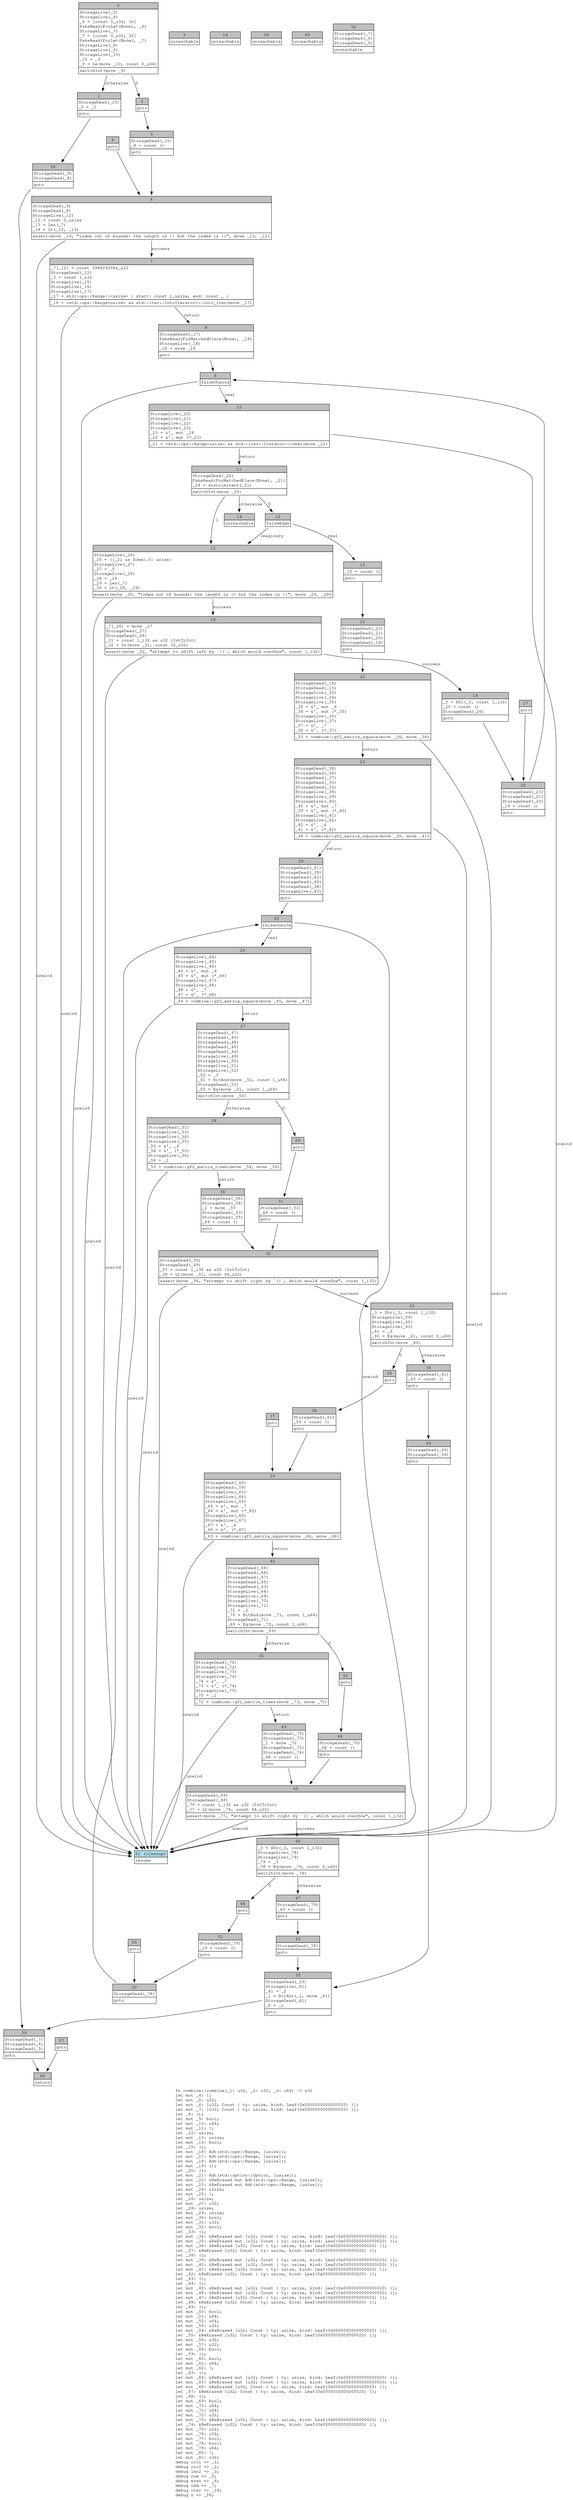 digraph Mir_0_26 {
    graph [fontname="Courier, monospace"];
    node [fontname="Courier, monospace"];
    edge [fontname="Courier, monospace"];
    label=<fn combine::combine(_1: u32, _2: u32, _3: u64) -&gt; u32<br align="left"/>let mut _4: !;<br align="left"/>let mut _5: u32;<br align="left"/>let mut _6: [u32; Const { ty: usize, kind: Leaf(0x0000000000000020) }];<br align="left"/>let mut _7: [u32; Const { ty: usize, kind: Leaf(0x0000000000000020) }];<br align="left"/>let _8: ();<br align="left"/>let mut _9: bool;<br align="left"/>let mut _10: u64;<br align="left"/>let mut _11: !;<br align="left"/>let _12: usize;<br align="left"/>let mut _13: usize;<br align="left"/>let mut _14: bool;<br align="left"/>let _15: ();<br align="left"/>let mut _16: Adt(std::ops::Range, [usize]);<br align="left"/>let mut _17: Adt(std::ops::Range, [usize]);<br align="left"/>let mut _18: Adt(std::ops::Range, [usize]);<br align="left"/>let mut _19: ();<br align="left"/>let _20: ();<br align="left"/>let mut _21: Adt(std::option::Option, [usize]);<br align="left"/>let mut _22: &amp;ReErased mut Adt(std::ops::Range, [usize]);<br align="left"/>let mut _23: &amp;ReErased mut Adt(std::ops::Range, [usize]);<br align="left"/>let mut _24: isize;<br align="left"/>let mut _25: !;<br align="left"/>let _26: usize;<br align="left"/>let mut _27: u32;<br align="left"/>let _28: usize;<br align="left"/>let mut _29: usize;<br align="left"/>let mut _30: bool;<br align="left"/>let mut _31: u32;<br align="left"/>let mut _32: bool;<br align="left"/>let _33: ();<br align="left"/>let mut _34: &amp;ReErased mut [u32; Const { ty: usize, kind: Leaf(0x0000000000000020) }];<br align="left"/>let mut _35: &amp;ReErased mut [u32; Const { ty: usize, kind: Leaf(0x0000000000000020) }];<br align="left"/>let mut _36: &amp;ReErased [u32; Const { ty: usize, kind: Leaf(0x0000000000000020) }];<br align="left"/>let _37: &amp;ReErased [u32; Const { ty: usize, kind: Leaf(0x0000000000000020) }];<br align="left"/>let _38: ();<br align="left"/>let mut _39: &amp;ReErased mut [u32; Const { ty: usize, kind: Leaf(0x0000000000000020) }];<br align="left"/>let mut _40: &amp;ReErased mut [u32; Const { ty: usize, kind: Leaf(0x0000000000000020) }];<br align="left"/>let mut _41: &amp;ReErased [u32; Const { ty: usize, kind: Leaf(0x0000000000000020) }];<br align="left"/>let _42: &amp;ReErased [u32; Const { ty: usize, kind: Leaf(0x0000000000000020) }];<br align="left"/>let _43: ();<br align="left"/>let _44: ();<br align="left"/>let mut _45: &amp;ReErased mut [u32; Const { ty: usize, kind: Leaf(0x0000000000000020) }];<br align="left"/>let mut _46: &amp;ReErased mut [u32; Const { ty: usize, kind: Leaf(0x0000000000000020) }];<br align="left"/>let mut _47: &amp;ReErased [u32; Const { ty: usize, kind: Leaf(0x0000000000000020) }];<br align="left"/>let _48: &amp;ReErased [u32; Const { ty: usize, kind: Leaf(0x0000000000000020) }];<br align="left"/>let _49: ();<br align="left"/>let mut _50: bool;<br align="left"/>let mut _51: u64;<br align="left"/>let mut _52: u64;<br align="left"/>let mut _53: u32;<br align="left"/>let mut _54: &amp;ReErased [u32; Const { ty: usize, kind: Leaf(0x0000000000000020) }];<br align="left"/>let _55: &amp;ReErased [u32; Const { ty: usize, kind: Leaf(0x0000000000000020) }];<br align="left"/>let mut _56: u32;<br align="left"/>let mut _57: u32;<br align="left"/>let mut _58: bool;<br align="left"/>let _59: ();<br align="left"/>let mut _60: bool;<br align="left"/>let mut _61: u64;<br align="left"/>let mut _62: !;<br align="left"/>let _63: ();<br align="left"/>let mut _64: &amp;ReErased mut [u32; Const { ty: usize, kind: Leaf(0x0000000000000020) }];<br align="left"/>let mut _65: &amp;ReErased mut [u32; Const { ty: usize, kind: Leaf(0x0000000000000020) }];<br align="left"/>let mut _66: &amp;ReErased [u32; Const { ty: usize, kind: Leaf(0x0000000000000020) }];<br align="left"/>let _67: &amp;ReErased [u32; Const { ty: usize, kind: Leaf(0x0000000000000020) }];<br align="left"/>let _68: ();<br align="left"/>let mut _69: bool;<br align="left"/>let mut _70: u64;<br align="left"/>let mut _71: u64;<br align="left"/>let mut _72: u32;<br align="left"/>let mut _73: &amp;ReErased [u32; Const { ty: usize, kind: Leaf(0x0000000000000020) }];<br align="left"/>let _74: &amp;ReErased [u32; Const { ty: usize, kind: Leaf(0x0000000000000020) }];<br align="left"/>let mut _75: u32;<br align="left"/>let mut _76: u32;<br align="left"/>let mut _77: bool;<br align="left"/>let mut _78: bool;<br align="left"/>let mut _79: u64;<br align="left"/>let mut _80: !;<br align="left"/>let mut _81: u32;<br align="left"/>debug crc1 =&gt; _1;<br align="left"/>debug crc2 =&gt; _2;<br align="left"/>debug len2 =&gt; _3;<br align="left"/>debug row =&gt; _5;<br align="left"/>debug even =&gt; _6;<br align="left"/>debug odd =&gt; _7;<br align="left"/>debug iter =&gt; _18;<br align="left"/>debug n =&gt; _26;<br align="left"/>>;
    bb0__0_26 [shape="none", label=<<table border="0" cellborder="1" cellspacing="0"><tr><td bgcolor="gray" align="center" colspan="1">0</td></tr><tr><td align="left" balign="left">StorageLive(_5)<br/>StorageLive(_6)<br/>_6 = [const 0_u32; 32]<br/>FakeRead(ForLet(None), _6)<br/>StorageLive(_7)<br/>_7 = [const 0_u32; 32]<br/>FakeRead(ForLet(None), _7)<br/>StorageLive(_8)<br/>StorageLive(_9)<br/>StorageLive(_10)<br/>_10 = _3<br/>_9 = Le(move _10, const 0_u64)<br/></td></tr><tr><td align="left">switchInt(move _9)</td></tr></table>>];
    bb1__0_26 [shape="none", label=<<table border="0" cellborder="1" cellspacing="0"><tr><td bgcolor="gray" align="center" colspan="1">1</td></tr><tr><td align="left" balign="left">StorageDead(_10)<br/>_0 = _1<br/></td></tr><tr><td align="left">goto</td></tr></table>>];
    bb2__0_26 [shape="none", label=<<table border="0" cellborder="1" cellspacing="0"><tr><td bgcolor="gray" align="center" colspan="1">2</td></tr><tr><td align="left">goto</td></tr></table>>];
    bb3__0_26 [shape="none", label=<<table border="0" cellborder="1" cellspacing="0"><tr><td bgcolor="gray" align="center" colspan="1">3</td></tr><tr><td align="left">unreachable</td></tr></table>>];
    bb4__0_26 [shape="none", label=<<table border="0" cellborder="1" cellspacing="0"><tr><td bgcolor="gray" align="center" colspan="1">4</td></tr><tr><td align="left">goto</td></tr></table>>];
    bb5__0_26 [shape="none", label=<<table border="0" cellborder="1" cellspacing="0"><tr><td bgcolor="gray" align="center" colspan="1">5</td></tr><tr><td align="left" balign="left">StorageDead(_10)<br/>_8 = const ()<br/></td></tr><tr><td align="left">goto</td></tr></table>>];
    bb6__0_26 [shape="none", label=<<table border="0" cellborder="1" cellspacing="0"><tr><td bgcolor="gray" align="center" colspan="1">6</td></tr><tr><td align="left" balign="left">StorageDead(_9)<br/>StorageDead(_8)<br/>StorageLive(_12)<br/>_12 = const 0_usize<br/>_13 = Len(_7)<br/>_14 = Lt(_12, _13)<br/></td></tr><tr><td align="left">assert(move _14, &quot;index out of bounds: the length is {} but the index is {}&quot;, move _13, _12)</td></tr></table>>];
    bb7__0_26 [shape="none", label=<<table border="0" cellborder="1" cellspacing="0"><tr><td bgcolor="gray" align="center" colspan="1">7</td></tr><tr><td align="left" balign="left">_7[_12] = const 3988292384_u32<br/>StorageDead(_12)<br/>_5 = const 1_u32<br/>StorageLive(_15)<br/>StorageLive(_16)<br/>StorageLive(_17)<br/>_17 = std::ops::Range::&lt;usize&gt; { start: const 1_usize, end: const _ }<br/></td></tr><tr><td align="left">_16 = &lt;std::ops::Range&lt;usize&gt; as std::iter::IntoIterator&gt;::into_iter(move _17)</td></tr></table>>];
    bb8__0_26 [shape="none", label=<<table border="0" cellborder="1" cellspacing="0"><tr><td bgcolor="gray" align="center" colspan="1">8</td></tr><tr><td align="left" balign="left">StorageDead(_17)<br/>FakeRead(ForMatchedPlace(None), _16)<br/>StorageLive(_18)<br/>_18 = move _16<br/></td></tr><tr><td align="left">goto</td></tr></table>>];
    bb9__0_26 [shape="none", label=<<table border="0" cellborder="1" cellspacing="0"><tr><td bgcolor="gray" align="center" colspan="1">9</td></tr><tr><td align="left">falseUnwind</td></tr></table>>];
    bb10__0_26 [shape="none", label=<<table border="0" cellborder="1" cellspacing="0"><tr><td bgcolor="gray" align="center" colspan="1">10</td></tr><tr><td align="left" balign="left">StorageLive(_20)<br/>StorageLive(_21)<br/>StorageLive(_22)<br/>StorageLive(_23)<br/>_23 = &amp;'_ mut _18<br/>_22 = &amp;'_ mut (*_23)<br/></td></tr><tr><td align="left">_21 = &lt;std::ops::Range&lt;usize&gt; as std::iter::Iterator&gt;::next(move _22)</td></tr></table>>];
    bb11__0_26 [shape="none", label=<<table border="0" cellborder="1" cellspacing="0"><tr><td bgcolor="gray" align="center" colspan="1">11</td></tr><tr><td align="left" balign="left">StorageDead(_22)<br/>FakeRead(ForMatchedPlace(None), _21)<br/>_24 = discriminant(_21)<br/></td></tr><tr><td align="left">switchInt(move _24)</td></tr></table>>];
    bb12__0_26 [shape="none", label=<<table border="0" cellborder="1" cellspacing="0"><tr><td bgcolor="gray" align="center" colspan="1">12</td></tr><tr><td align="left">falseEdge</td></tr></table>>];
    bb13__0_26 [shape="none", label=<<table border="0" cellborder="1" cellspacing="0"><tr><td bgcolor="gray" align="center" colspan="1">13</td></tr><tr><td align="left" balign="left">StorageLive(_26)<br/>_26 = ((_21 as Some).0: usize)<br/>StorageLive(_27)<br/>_27 = _5<br/>StorageLive(_28)<br/>_28 = _26<br/>_29 = Len(_7)<br/>_30 = Lt(_28, _29)<br/></td></tr><tr><td align="left">assert(move _30, &quot;index out of bounds: the length is {} but the index is {}&quot;, move _29, _28)</td></tr></table>>];
    bb14__0_26 [shape="none", label=<<table border="0" cellborder="1" cellspacing="0"><tr><td bgcolor="gray" align="center" colspan="1">14</td></tr><tr><td align="left">unreachable</td></tr></table>>];
    bb15__0_26 [shape="none", label=<<table border="0" cellborder="1" cellspacing="0"><tr><td bgcolor="gray" align="center" colspan="1">15</td></tr><tr><td align="left" balign="left">_15 = const ()<br/></td></tr><tr><td align="left">goto</td></tr></table>>];
    bb16__0_26 [shape="none", label=<<table border="0" cellborder="1" cellspacing="0"><tr><td bgcolor="gray" align="center" colspan="1">16</td></tr><tr><td align="left">unreachable</td></tr></table>>];
    bb17__0_26 [shape="none", label=<<table border="0" cellborder="1" cellspacing="0"><tr><td bgcolor="gray" align="center" colspan="1">17</td></tr><tr><td align="left">goto</td></tr></table>>];
    bb18__0_26 [shape="none", label=<<table border="0" cellborder="1" cellspacing="0"><tr><td bgcolor="gray" align="center" colspan="1">18</td></tr><tr><td align="left" balign="left">_7[_28] = move _27<br/>StorageDead(_27)<br/>StorageDead(_28)<br/>_31 = const 1_i32 as u32 (IntToInt)<br/>_32 = Lt(move _31, const 32_u32)<br/></td></tr><tr><td align="left">assert(move _32, &quot;attempt to shift left by `{}`, which would overflow&quot;, const 1_i32)</td></tr></table>>];
    bb19__0_26 [shape="none", label=<<table border="0" cellborder="1" cellspacing="0"><tr><td bgcolor="gray" align="center" colspan="1">19</td></tr><tr><td align="left" balign="left">_5 = Shl(_5, const 1_i32)<br/>_20 = const ()<br/>StorageDead(_26)<br/></td></tr><tr><td align="left">goto</td></tr></table>>];
    bb20__0_26 [shape="none", label=<<table border="0" cellborder="1" cellspacing="0"><tr><td bgcolor="gray" align="center" colspan="1">20</td></tr><tr><td align="left" balign="left">StorageDead(_23)<br/>StorageDead(_21)<br/>StorageDead(_20)<br/>_19 = const ()<br/></td></tr><tr><td align="left">goto</td></tr></table>>];
    bb21__0_26 [shape="none", label=<<table border="0" cellborder="1" cellspacing="0"><tr><td bgcolor="gray" align="center" colspan="1">21</td></tr><tr><td align="left" balign="left">StorageDead(_23)<br/>StorageDead(_21)<br/>StorageDead(_20)<br/>StorageDead(_18)<br/></td></tr><tr><td align="left">goto</td></tr></table>>];
    bb22__0_26 [shape="none", label=<<table border="0" cellborder="1" cellspacing="0"><tr><td bgcolor="gray" align="center" colspan="1">22</td></tr><tr><td align="left" balign="left">StorageDead(_16)<br/>StorageDead(_15)<br/>StorageLive(_33)<br/>StorageLive(_34)<br/>StorageLive(_35)<br/>_35 = &amp;'_ mut _6<br/>_34 = &amp;'_ mut (*_35)<br/>StorageLive(_36)<br/>StorageLive(_37)<br/>_37 = &amp;'_ _7<br/>_36 = &amp;'_ (*_37)<br/></td></tr><tr><td align="left">_33 = combine::gf2_matrix_square(move _34, move _36)</td></tr></table>>];
    bb23__0_26 [shape="none", label=<<table border="0" cellborder="1" cellspacing="0"><tr><td bgcolor="gray" align="center" colspan="1">23</td></tr><tr><td align="left" balign="left">StorageDead(_36)<br/>StorageDead(_34)<br/>StorageDead(_37)<br/>StorageDead(_35)<br/>StorageDead(_33)<br/>StorageLive(_38)<br/>StorageLive(_39)<br/>StorageLive(_40)<br/>_40 = &amp;'_ mut _7<br/>_39 = &amp;'_ mut (*_40)<br/>StorageLive(_41)<br/>StorageLive(_42)<br/>_42 = &amp;'_ _6<br/>_41 = &amp;'_ (*_42)<br/></td></tr><tr><td align="left">_38 = combine::gf2_matrix_square(move _39, move _41)</td></tr></table>>];
    bb24__0_26 [shape="none", label=<<table border="0" cellborder="1" cellspacing="0"><tr><td bgcolor="gray" align="center" colspan="1">24</td></tr><tr><td align="left" balign="left">StorageDead(_41)<br/>StorageDead(_39)<br/>StorageDead(_42)<br/>StorageDead(_40)<br/>StorageDead(_38)<br/>StorageLive(_43)<br/></td></tr><tr><td align="left">goto</td></tr></table>>];
    bb25__0_26 [shape="none", label=<<table border="0" cellborder="1" cellspacing="0"><tr><td bgcolor="gray" align="center" colspan="1">25</td></tr><tr><td align="left">falseUnwind</td></tr></table>>];
    bb26__0_26 [shape="none", label=<<table border="0" cellborder="1" cellspacing="0"><tr><td bgcolor="gray" align="center" colspan="1">26</td></tr><tr><td align="left" balign="left">StorageLive(_44)<br/>StorageLive(_45)<br/>StorageLive(_46)<br/>_46 = &amp;'_ mut _6<br/>_45 = &amp;'_ mut (*_46)<br/>StorageLive(_47)<br/>StorageLive(_48)<br/>_48 = &amp;'_ _7<br/>_47 = &amp;'_ (*_48)<br/></td></tr><tr><td align="left">_44 = combine::gf2_matrix_square(move _45, move _47)</td></tr></table>>];
    bb27__0_26 [shape="none", label=<<table border="0" cellborder="1" cellspacing="0"><tr><td bgcolor="gray" align="center" colspan="1">27</td></tr><tr><td align="left" balign="left">StorageDead(_47)<br/>StorageDead(_45)<br/>StorageDead(_48)<br/>StorageDead(_46)<br/>StorageDead(_44)<br/>StorageLive(_49)<br/>StorageLive(_50)<br/>StorageLive(_51)<br/>StorageLive(_52)<br/>_52 = _3<br/>_51 = BitAnd(move _52, const 1_u64)<br/>StorageDead(_52)<br/>_50 = Eq(move _51, const 1_u64)<br/></td></tr><tr><td align="left">switchInt(move _50)</td></tr></table>>];
    bb28__0_26 [shape="none", label=<<table border="0" cellborder="1" cellspacing="0"><tr><td bgcolor="gray" align="center" colspan="1">28</td></tr><tr><td align="left" balign="left">StorageDead(_51)<br/>StorageLive(_53)<br/>StorageLive(_54)<br/>StorageLive(_55)<br/>_55 = &amp;'_ _6<br/>_54 = &amp;'_ (*_55)<br/>StorageLive(_56)<br/>_56 = _1<br/></td></tr><tr><td align="left">_53 = combine::gf2_matrix_times(move _54, move _56)</td></tr></table>>];
    bb29__0_26 [shape="none", label=<<table border="0" cellborder="1" cellspacing="0"><tr><td bgcolor="gray" align="center" colspan="1">29</td></tr><tr><td align="left">goto</td></tr></table>>];
    bb30__0_26 [shape="none", label=<<table border="0" cellborder="1" cellspacing="0"><tr><td bgcolor="gray" align="center" colspan="1">30</td></tr><tr><td align="left" balign="left">StorageDead(_56)<br/>StorageDead(_54)<br/>_1 = move _53<br/>StorageDead(_53)<br/>StorageDead(_55)<br/>_49 = const ()<br/></td></tr><tr><td align="left">goto</td></tr></table>>];
    bb31__0_26 [shape="none", label=<<table border="0" cellborder="1" cellspacing="0"><tr><td bgcolor="gray" align="center" colspan="1">31</td></tr><tr><td align="left" balign="left">StorageDead(_51)<br/>_49 = const ()<br/></td></tr><tr><td align="left">goto</td></tr></table>>];
    bb32__0_26 [shape="none", label=<<table border="0" cellborder="1" cellspacing="0"><tr><td bgcolor="gray" align="center" colspan="1">32</td></tr><tr><td align="left" balign="left">StorageDead(_50)<br/>StorageDead(_49)<br/>_57 = const 1_i32 as u32 (IntToInt)<br/>_58 = Lt(move _57, const 64_u32)<br/></td></tr><tr><td align="left">assert(move _58, &quot;attempt to shift right by `{}`, which would overflow&quot;, const 1_i32)</td></tr></table>>];
    bb33__0_26 [shape="none", label=<<table border="0" cellborder="1" cellspacing="0"><tr><td bgcolor="gray" align="center" colspan="1">33</td></tr><tr><td align="left" balign="left">_3 = Shr(_3, const 1_i32)<br/>StorageLive(_59)<br/>StorageLive(_60)<br/>StorageLive(_61)<br/>_61 = _3<br/>_60 = Eq(move _61, const 0_u64)<br/></td></tr><tr><td align="left">switchInt(move _60)</td></tr></table>>];
    bb34__0_26 [shape="none", label=<<table border="0" cellborder="1" cellspacing="0"><tr><td bgcolor="gray" align="center" colspan="1">34</td></tr><tr><td align="left" balign="left">StorageDead(_61)<br/>_43 = const ()<br/></td></tr><tr><td align="left">goto</td></tr></table>>];
    bb35__0_26 [shape="none", label=<<table border="0" cellborder="1" cellspacing="0"><tr><td bgcolor="gray" align="center" colspan="1">35</td></tr><tr><td align="left">goto</td></tr></table>>];
    bb36__0_26 [shape="none", label=<<table border="0" cellborder="1" cellspacing="0"><tr><td bgcolor="gray" align="center" colspan="1">36</td></tr><tr><td align="left">unreachable</td></tr></table>>];
    bb37__0_26 [shape="none", label=<<table border="0" cellborder="1" cellspacing="0"><tr><td bgcolor="gray" align="center" colspan="1">37</td></tr><tr><td align="left">goto</td></tr></table>>];
    bb38__0_26 [shape="none", label=<<table border="0" cellborder="1" cellspacing="0"><tr><td bgcolor="gray" align="center" colspan="1">38</td></tr><tr><td align="left" balign="left">StorageDead(_61)<br/>_59 = const ()<br/></td></tr><tr><td align="left">goto</td></tr></table>>];
    bb39__0_26 [shape="none", label=<<table border="0" cellborder="1" cellspacing="0"><tr><td bgcolor="gray" align="center" colspan="1">39</td></tr><tr><td align="left" balign="left">StorageDead(_60)<br/>StorageDead(_59)<br/>StorageLive(_63)<br/>StorageLive(_64)<br/>StorageLive(_65)<br/>_65 = &amp;'_ mut _7<br/>_64 = &amp;'_ mut (*_65)<br/>StorageLive(_66)<br/>StorageLive(_67)<br/>_67 = &amp;'_ _6<br/>_66 = &amp;'_ (*_67)<br/></td></tr><tr><td align="left">_63 = combine::gf2_matrix_square(move _64, move _66)</td></tr></table>>];
    bb40__0_26 [shape="none", label=<<table border="0" cellborder="1" cellspacing="0"><tr><td bgcolor="gray" align="center" colspan="1">40</td></tr><tr><td align="left" balign="left">StorageDead(_66)<br/>StorageDead(_64)<br/>StorageDead(_67)<br/>StorageDead(_65)<br/>StorageDead(_63)<br/>StorageLive(_68)<br/>StorageLive(_69)<br/>StorageLive(_70)<br/>StorageLive(_71)<br/>_71 = _3<br/>_70 = BitAnd(move _71, const 1_u64)<br/>StorageDead(_71)<br/>_69 = Eq(move _70, const 1_u64)<br/></td></tr><tr><td align="left">switchInt(move _69)</td></tr></table>>];
    bb41__0_26 [shape="none", label=<<table border="0" cellborder="1" cellspacing="0"><tr><td bgcolor="gray" align="center" colspan="1">41</td></tr><tr><td align="left" balign="left">StorageDead(_70)<br/>StorageLive(_72)<br/>StorageLive(_73)<br/>StorageLive(_74)<br/>_74 = &amp;'_ _7<br/>_73 = &amp;'_ (*_74)<br/>StorageLive(_75)<br/>_75 = _1<br/></td></tr><tr><td align="left">_72 = combine::gf2_matrix_times(move _73, move _75)</td></tr></table>>];
    bb42__0_26 [shape="none", label=<<table border="0" cellborder="1" cellspacing="0"><tr><td bgcolor="gray" align="center" colspan="1">42</td></tr><tr><td align="left">goto</td></tr></table>>];
    bb43__0_26 [shape="none", label=<<table border="0" cellborder="1" cellspacing="0"><tr><td bgcolor="gray" align="center" colspan="1">43</td></tr><tr><td align="left" balign="left">StorageDead(_75)<br/>StorageDead(_73)<br/>_1 = move _72<br/>StorageDead(_72)<br/>StorageDead(_74)<br/>_68 = const ()<br/></td></tr><tr><td align="left">goto</td></tr></table>>];
    bb44__0_26 [shape="none", label=<<table border="0" cellborder="1" cellspacing="0"><tr><td bgcolor="gray" align="center" colspan="1">44</td></tr><tr><td align="left" balign="left">StorageDead(_70)<br/>_68 = const ()<br/></td></tr><tr><td align="left">goto</td></tr></table>>];
    bb45__0_26 [shape="none", label=<<table border="0" cellborder="1" cellspacing="0"><tr><td bgcolor="gray" align="center" colspan="1">45</td></tr><tr><td align="left" balign="left">StorageDead(_69)<br/>StorageDead(_68)<br/>_76 = const 1_i32 as u32 (IntToInt)<br/>_77 = Lt(move _76, const 64_u32)<br/></td></tr><tr><td align="left">assert(move _77, &quot;attempt to shift right by `{}`, which would overflow&quot;, const 1_i32)</td></tr></table>>];
    bb46__0_26 [shape="none", label=<<table border="0" cellborder="1" cellspacing="0"><tr><td bgcolor="gray" align="center" colspan="1">46</td></tr><tr><td align="left" balign="left">_3 = Shr(_3, const 1_i32)<br/>StorageLive(_78)<br/>StorageLive(_79)<br/>_79 = _3<br/>_78 = Eq(move _79, const 0_u64)<br/></td></tr><tr><td align="left">switchInt(move _78)</td></tr></table>>];
    bb47__0_26 [shape="none", label=<<table border="0" cellborder="1" cellspacing="0"><tr><td bgcolor="gray" align="center" colspan="1">47</td></tr><tr><td align="left" balign="left">StorageDead(_79)<br/>_43 = const ()<br/></td></tr><tr><td align="left">goto</td></tr></table>>];
    bb48__0_26 [shape="none", label=<<table border="0" cellborder="1" cellspacing="0"><tr><td bgcolor="gray" align="center" colspan="1">48</td></tr><tr><td align="left">goto</td></tr></table>>];
    bb49__0_26 [shape="none", label=<<table border="0" cellborder="1" cellspacing="0"><tr><td bgcolor="gray" align="center" colspan="1">49</td></tr><tr><td align="left">unreachable</td></tr></table>>];
    bb50__0_26 [shape="none", label=<<table border="0" cellborder="1" cellspacing="0"><tr><td bgcolor="gray" align="center" colspan="1">50</td></tr><tr><td align="left">goto</td></tr></table>>];
    bb51__0_26 [shape="none", label=<<table border="0" cellborder="1" cellspacing="0"><tr><td bgcolor="gray" align="center" colspan="1">51</td></tr><tr><td align="left" balign="left">StorageDead(_79)<br/>_19 = const ()<br/></td></tr><tr><td align="left">goto</td></tr></table>>];
    bb52__0_26 [shape="none", label=<<table border="0" cellborder="1" cellspacing="0"><tr><td bgcolor="gray" align="center" colspan="1">52</td></tr><tr><td align="left" balign="left">StorageDead(_78)<br/></td></tr><tr><td align="left">goto</td></tr></table>>];
    bb53__0_26 [shape="none", label=<<table border="0" cellborder="1" cellspacing="0"><tr><td bgcolor="gray" align="center" colspan="1">53</td></tr><tr><td align="left" balign="left">StorageDead(_78)<br/></td></tr><tr><td align="left">goto</td></tr></table>>];
    bb54__0_26 [shape="none", label=<<table border="0" cellborder="1" cellspacing="0"><tr><td bgcolor="gray" align="center" colspan="1">54</td></tr><tr><td align="left" balign="left">StorageDead(_60)<br/>StorageDead(_59)<br/></td></tr><tr><td align="left">goto</td></tr></table>>];
    bb55__0_26 [shape="none", label=<<table border="0" cellborder="1" cellspacing="0"><tr><td bgcolor="gray" align="center" colspan="1">55</td></tr><tr><td align="left" balign="left">StorageDead(_43)<br/>StorageLive(_81)<br/>_81 = _2<br/>_1 = BitXor(_1, move _81)<br/>StorageDead(_81)<br/>_0 = _1<br/></td></tr><tr><td align="left">goto</td></tr></table>>];
    bb56__0_26 [shape="none", label=<<table border="0" cellborder="1" cellspacing="0"><tr><td bgcolor="gray" align="center" colspan="1">56</td></tr><tr><td align="left" balign="left">StorageDead(_7)<br/>StorageDead(_6)<br/>StorageDead(_5)<br/></td></tr><tr><td align="left">unreachable</td></tr></table>>];
    bb57__0_26 [shape="none", label=<<table border="0" cellborder="1" cellspacing="0"><tr><td bgcolor="gray" align="center" colspan="1">57</td></tr><tr><td align="left">goto</td></tr></table>>];
    bb58__0_26 [shape="none", label=<<table border="0" cellborder="1" cellspacing="0"><tr><td bgcolor="gray" align="center" colspan="1">58</td></tr><tr><td align="left" balign="left">StorageDead(_9)<br/>StorageDead(_8)<br/></td></tr><tr><td align="left">goto</td></tr></table>>];
    bb59__0_26 [shape="none", label=<<table border="0" cellborder="1" cellspacing="0"><tr><td bgcolor="gray" align="center" colspan="1">59</td></tr><tr><td align="left" balign="left">StorageDead(_7)<br/>StorageDead(_6)<br/>StorageDead(_5)<br/></td></tr><tr><td align="left">goto</td></tr></table>>];
    bb60__0_26 [shape="none", label=<<table border="0" cellborder="1" cellspacing="0"><tr><td bgcolor="gray" align="center" colspan="1">60</td></tr><tr><td align="left">return</td></tr></table>>];
    bb61__0_26 [shape="none", label=<<table border="0" cellborder="1" cellspacing="0"><tr><td bgcolor="lightblue" align="center" colspan="1">61 (cleanup)</td></tr><tr><td align="left">resume</td></tr></table>>];
    bb0__0_26 -> bb2__0_26 [label="0"];
    bb0__0_26 -> bb1__0_26 [label="otherwise"];
    bb1__0_26 -> bb58__0_26 [label=""];
    bb2__0_26 -> bb5__0_26 [label=""];
    bb4__0_26 -> bb6__0_26 [label=""];
    bb5__0_26 -> bb6__0_26 [label=""];
    bb6__0_26 -> bb7__0_26 [label="success"];
    bb6__0_26 -> bb61__0_26 [label="unwind"];
    bb7__0_26 -> bb8__0_26 [label="return"];
    bb7__0_26 -> bb61__0_26 [label="unwind"];
    bb8__0_26 -> bb9__0_26 [label=""];
    bb9__0_26 -> bb10__0_26 [label="real"];
    bb9__0_26 -> bb61__0_26 [label="unwind"];
    bb10__0_26 -> bb11__0_26 [label="return"];
    bb10__0_26 -> bb61__0_26 [label="unwind"];
    bb11__0_26 -> bb12__0_26 [label="0"];
    bb11__0_26 -> bb13__0_26 [label="1"];
    bb11__0_26 -> bb14__0_26 [label="otherwise"];
    bb12__0_26 -> bb15__0_26 [label="real"];
    bb12__0_26 -> bb13__0_26 [label="imaginary"];
    bb13__0_26 -> bb18__0_26 [label="success"];
    bb13__0_26 -> bb61__0_26 [label="unwind"];
    bb15__0_26 -> bb21__0_26 [label=""];
    bb17__0_26 -> bb20__0_26 [label=""];
    bb18__0_26 -> bb19__0_26 [label="success"];
    bb18__0_26 -> bb61__0_26 [label="unwind"];
    bb19__0_26 -> bb20__0_26 [label=""];
    bb20__0_26 -> bb9__0_26 [label=""];
    bb21__0_26 -> bb22__0_26 [label=""];
    bb22__0_26 -> bb23__0_26 [label="return"];
    bb22__0_26 -> bb61__0_26 [label="unwind"];
    bb23__0_26 -> bb24__0_26 [label="return"];
    bb23__0_26 -> bb61__0_26 [label="unwind"];
    bb24__0_26 -> bb25__0_26 [label=""];
    bb25__0_26 -> bb26__0_26 [label="real"];
    bb25__0_26 -> bb61__0_26 [label="unwind"];
    bb26__0_26 -> bb27__0_26 [label="return"];
    bb26__0_26 -> bb61__0_26 [label="unwind"];
    bb27__0_26 -> bb29__0_26 [label="0"];
    bb27__0_26 -> bb28__0_26 [label="otherwise"];
    bb28__0_26 -> bb30__0_26 [label="return"];
    bb28__0_26 -> bb61__0_26 [label="unwind"];
    bb29__0_26 -> bb31__0_26 [label=""];
    bb30__0_26 -> bb32__0_26 [label=""];
    bb31__0_26 -> bb32__0_26 [label=""];
    bb32__0_26 -> bb33__0_26 [label="success"];
    bb32__0_26 -> bb61__0_26 [label="unwind"];
    bb33__0_26 -> bb35__0_26 [label="0"];
    bb33__0_26 -> bb34__0_26 [label="otherwise"];
    bb34__0_26 -> bb54__0_26 [label=""];
    bb35__0_26 -> bb38__0_26 [label=""];
    bb37__0_26 -> bb39__0_26 [label=""];
    bb38__0_26 -> bb39__0_26 [label=""];
    bb39__0_26 -> bb40__0_26 [label="return"];
    bb39__0_26 -> bb61__0_26 [label="unwind"];
    bb40__0_26 -> bb42__0_26 [label="0"];
    bb40__0_26 -> bb41__0_26 [label="otherwise"];
    bb41__0_26 -> bb43__0_26 [label="return"];
    bb41__0_26 -> bb61__0_26 [label="unwind"];
    bb42__0_26 -> bb44__0_26 [label=""];
    bb43__0_26 -> bb45__0_26 [label=""];
    bb44__0_26 -> bb45__0_26 [label=""];
    bb45__0_26 -> bb46__0_26 [label="success"];
    bb45__0_26 -> bb61__0_26 [label="unwind"];
    bb46__0_26 -> bb48__0_26 [label="0"];
    bb46__0_26 -> bb47__0_26 [label="otherwise"];
    bb47__0_26 -> bb53__0_26 [label=""];
    bb48__0_26 -> bb51__0_26 [label=""];
    bb50__0_26 -> bb52__0_26 [label=""];
    bb51__0_26 -> bb52__0_26 [label=""];
    bb52__0_26 -> bb25__0_26 [label=""];
    bb53__0_26 -> bb55__0_26 [label=""];
    bb54__0_26 -> bb55__0_26 [label=""];
    bb55__0_26 -> bb59__0_26 [label=""];
    bb57__0_26 -> bb60__0_26 [label=""];
    bb58__0_26 -> bb59__0_26 [label=""];
    bb59__0_26 -> bb60__0_26 [label=""];
}
